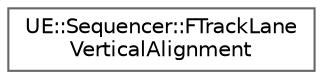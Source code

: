 digraph "Graphical Class Hierarchy"
{
 // INTERACTIVE_SVG=YES
 // LATEX_PDF_SIZE
  bgcolor="transparent";
  edge [fontname=Helvetica,fontsize=10,labelfontname=Helvetica,labelfontsize=10];
  node [fontname=Helvetica,fontsize=10,shape=box,height=0.2,width=0.4];
  rankdir="LR";
  Node0 [id="Node000000",label="UE::Sequencer::FTrackLane\lVerticalAlignment",height=0.2,width=0.4,color="grey40", fillcolor="white", style="filled",URL="$d6/d5f/structUE_1_1Sequencer_1_1FTrackLaneVerticalAlignment.html",tooltip=" "];
}
